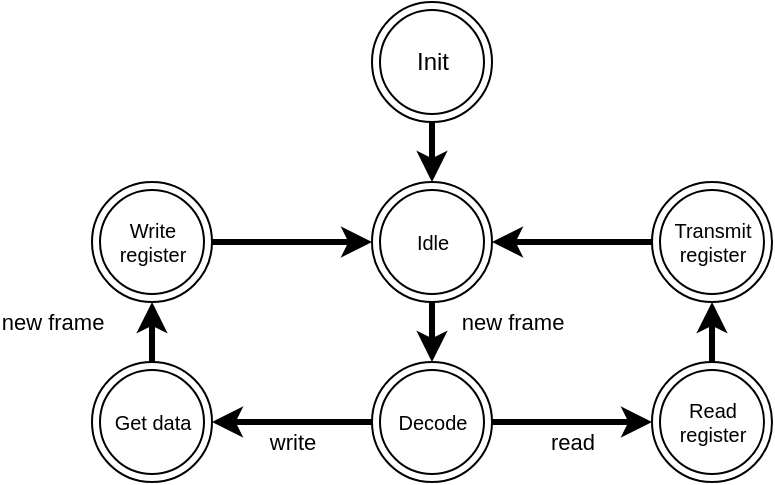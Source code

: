 <mxfile version="20.0.3" type="github">
  <diagram id="YXAIdQh22cn0ypTbMpsr" name="Page-1">
    <mxGraphModel dx="565" dy="380" grid="1" gridSize="10" guides="1" tooltips="1" connect="1" arrows="1" fold="1" page="1" pageScale="1" pageWidth="1169" pageHeight="827" math="0" shadow="0">
      <root>
        <mxCell id="0" />
        <mxCell id="1" parent="0" />
        <mxCell id="ul6lCoCTkDf4-Ab4EnK3-1" value="" style="edgeStyle=orthogonalEdgeStyle;rounded=0;orthogonalLoop=1;jettySize=auto;html=1;exitX=0.5;exitY=1;exitDx=0;exitDy=0;strokeColor=#000000;strokeWidth=3;" parent="1" source="HNHQt23FD9ma0YU1yUpo-1" target="HNHQt23FD9ma0YU1yUpo-5" edge="1">
          <mxGeometry x="0.6" y="50" relative="1" as="geometry">
            <mxPoint as="offset" />
          </mxGeometry>
        </mxCell>
        <mxCell id="HNHQt23FD9ma0YU1yUpo-1" value="Init" style="ellipse;shape=doubleEllipse;html=1;dashed=0;whitespace=wrap;aspect=fixed;" parent="1" vertex="1">
          <mxGeometry x="490" y="170" width="60" height="60" as="geometry" />
        </mxCell>
        <mxCell id="610xWfQiFyubg0RFQDck-6" value="" style="edgeStyle=none;rounded=0;orthogonalLoop=1;jettySize=auto;html=1;exitX=0.5;exitY=0;exitDx=0;exitDy=0;endArrow=classic;endFill=1;strokeColor=#000000;strokeWidth=3;" parent="1" source="nLiSzVlp-zViqbSXrZ6q-3" target="nLiSzVlp-zViqbSXrZ6q-2" edge="1">
          <mxGeometry y="-20" relative="1" as="geometry">
            <mxPoint as="offset" />
            <mxPoint x="610" y="380" as="targetPoint" />
          </mxGeometry>
        </mxCell>
        <mxCell id="HNHQt23FD9ma0YU1yUpo-2" value="Decode" style="ellipse;shape=doubleEllipse;html=1;dashed=0;whitespace=wrap;aspect=fixed;fontSize=10;" parent="1" vertex="1">
          <mxGeometry x="490" y="350" width="60" height="60" as="geometry" />
        </mxCell>
        <mxCell id="610xWfQiFyubg0RFQDck-4" style="edgeStyle=none;rounded=0;orthogonalLoop=1;jettySize=auto;html=1;entryX=0.5;entryY=0;entryDx=0;entryDy=0;endArrow=classic;endFill=1;strokeColor=#000000;strokeWidth=3;" parent="1" source="HNHQt23FD9ma0YU1yUpo-5" target="HNHQt23FD9ma0YU1yUpo-2" edge="1">
          <mxGeometry relative="1" as="geometry" />
        </mxCell>
        <mxCell id="610xWfQiFyubg0RFQDck-5" value="new frame" style="edgeLabel;html=1;align=center;verticalAlign=middle;resizable=0;points=[];" parent="610xWfQiFyubg0RFQDck-4" vertex="1" connectable="0">
          <mxGeometry x="-0.267" y="1" relative="1" as="geometry">
            <mxPoint x="39" y="-1" as="offset" />
          </mxGeometry>
        </mxCell>
        <mxCell id="HNHQt23FD9ma0YU1yUpo-5" value="Idle" style="ellipse;shape=doubleEllipse;html=1;dashed=0;whitespace=wrap;aspect=fixed;fontSize=10;" parent="1" vertex="1">
          <mxGeometry x="490" y="260" width="60" height="60" as="geometry" />
        </mxCell>
        <mxCell id="nLiSzVlp-zViqbSXrZ6q-1" value="Get data" style="ellipse;shape=doubleEllipse;html=1;dashed=0;whitespace=wrap;aspect=fixed;fontSize=10;" vertex="1" parent="1">
          <mxGeometry x="350" y="350" width="60" height="60" as="geometry" />
        </mxCell>
        <mxCell id="nLiSzVlp-zViqbSXrZ6q-2" value="Transmit &lt;br&gt;register" style="ellipse;shape=doubleEllipse;html=1;dashed=0;whitespace=wrap;aspect=fixed;fontSize=10;" vertex="1" parent="1">
          <mxGeometry x="630" y="260" width="60" height="60" as="geometry" />
        </mxCell>
        <mxCell id="nLiSzVlp-zViqbSXrZ6q-3" value="Read&lt;br&gt;register" style="ellipse;shape=doubleEllipse;html=1;dashed=0;whitespace=wrap;aspect=fixed;fontSize=10;" vertex="1" parent="1">
          <mxGeometry x="630" y="350" width="60" height="60" as="geometry" />
        </mxCell>
        <mxCell id="nLiSzVlp-zViqbSXrZ6q-4" value="Write&lt;br&gt;register" style="ellipse;shape=doubleEllipse;html=1;dashed=0;whitespace=wrap;aspect=fixed;fontSize=10;" vertex="1" parent="1">
          <mxGeometry x="350" y="260" width="60" height="60" as="geometry" />
        </mxCell>
        <mxCell id="nLiSzVlp-zViqbSXrZ6q-5" value="write" style="edgeStyle=none;rounded=0;orthogonalLoop=1;jettySize=auto;html=1;exitX=0;exitY=0.5;exitDx=0;exitDy=0;entryX=1;entryY=0.5;entryDx=0;entryDy=0;endArrow=classic;endFill=1;strokeColor=#000000;strokeWidth=3;" edge="1" parent="1" source="HNHQt23FD9ma0YU1yUpo-2" target="nLiSzVlp-zViqbSXrZ6q-1">
          <mxGeometry y="10" relative="1" as="geometry">
            <mxPoint as="offset" />
            <mxPoint x="390" y="430" as="sourcePoint" />
            <mxPoint x="450" y="430" as="targetPoint" />
          </mxGeometry>
        </mxCell>
        <mxCell id="nLiSzVlp-zViqbSXrZ6q-6" value="read" style="edgeStyle=none;rounded=0;orthogonalLoop=1;jettySize=auto;html=1;exitX=1;exitY=0.5;exitDx=0;exitDy=0;endArrow=classic;endFill=1;strokeColor=#000000;strokeWidth=3;" edge="1" parent="1" source="HNHQt23FD9ma0YU1yUpo-2" target="nLiSzVlp-zViqbSXrZ6q-3">
          <mxGeometry y="-10" relative="1" as="geometry">
            <mxPoint as="offset" />
            <mxPoint x="508.787" y="411.213" as="sourcePoint" />
            <mxPoint x="460" y="440" as="targetPoint" />
          </mxGeometry>
        </mxCell>
        <mxCell id="nLiSzVlp-zViqbSXrZ6q-7" value="new frame" style="edgeStyle=none;rounded=0;orthogonalLoop=1;jettySize=auto;html=1;exitX=0.5;exitY=0;exitDx=0;exitDy=0;endArrow=classic;endFill=1;strokeColor=#000000;strokeWidth=3;entryX=0.5;entryY=1;entryDx=0;entryDy=0;" edge="1" parent="1" source="nLiSzVlp-zViqbSXrZ6q-1" target="nLiSzVlp-zViqbSXrZ6q-4">
          <mxGeometry x="0.333" y="50" relative="1" as="geometry">
            <mxPoint as="offset" />
            <mxPoint x="359.997" y="440.003" as="sourcePoint" />
            <mxPoint x="361.21" y="490" as="targetPoint" />
          </mxGeometry>
        </mxCell>
        <mxCell id="nLiSzVlp-zViqbSXrZ6q-8" value="" style="edgeStyle=none;rounded=0;orthogonalLoop=1;jettySize=auto;html=1;exitX=1;exitY=0.5;exitDx=0;exitDy=0;endArrow=classic;endFill=1;strokeColor=#000000;strokeWidth=3;entryX=0;entryY=0.5;entryDx=0;entryDy=0;" edge="1" parent="1" source="nLiSzVlp-zViqbSXrZ6q-4" target="HNHQt23FD9ma0YU1yUpo-5">
          <mxGeometry x="0.088" y="20" relative="1" as="geometry">
            <mxPoint as="offset" />
            <mxPoint x="407.577" y="357.577" as="sourcePoint" />
            <mxPoint x="390.003" y="310.003" as="targetPoint" />
          </mxGeometry>
        </mxCell>
        <mxCell id="nLiSzVlp-zViqbSXrZ6q-10" value="" style="edgeStyle=none;rounded=0;orthogonalLoop=1;jettySize=auto;html=1;exitX=0;exitY=0.5;exitDx=0;exitDy=0;endArrow=classic;endFill=1;strokeColor=#000000;strokeWidth=3;entryX=1;entryY=0.5;entryDx=0;entryDy=0;" edge="1" parent="1" source="nLiSzVlp-zViqbSXrZ6q-2" target="HNHQt23FD9ma0YU1yUpo-5">
          <mxGeometry y="-20" relative="1" as="geometry">
            <mxPoint as="offset" />
            <mxPoint x="560" y="230" as="sourcePoint" />
            <mxPoint x="640" y="230" as="targetPoint" />
          </mxGeometry>
        </mxCell>
      </root>
    </mxGraphModel>
  </diagram>
</mxfile>

